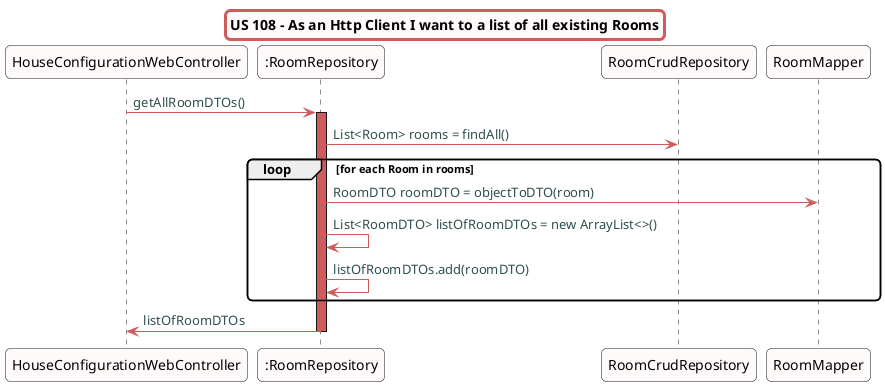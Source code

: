 @startuml
skinparam titleBorderRoundCorner 10
skinparam titleBorderThickness 3
skinparam titleBorderColor indianred
skinparam titleBackgroundColor snow
skinparam FontName quicksand

skinparam actor {
 	BorderColor indianred
 	backgroundColor Snow
 	}

 skinparam sequence {
 	LifeLineBackgroundColor indianred
 	ParticipantBackgroundColor snow
}

 skinparam roundcorner 10

 skinparam component {
   arrowThickness 1
   ArrowFontName Verdana
   ArrowColor indianred
   ArrowFontColor darkslategrey
 }
title US 108 - As an Http Client I want to a list of all existing Rooms


"HouseConfigurationWebController" -> ":RoomRepository":  getAllRoomDTOs()
activate ":RoomRepository"
":RoomRepository" -> "RoomCrudRepository": List<Room> rooms = findAll()
loop for each Room in rooms
":RoomRepository" -> "RoomMapper": RoomDTO roomDTO = objectToDTO(room)
":RoomRepository" -> ":RoomRepository": List<RoomDTO> listOfRoomDTOs = new ArrayList<>()
":RoomRepository" -> ":RoomRepository": listOfRoomDTOs.add(roomDTO)
end
":RoomRepository" -> "HouseConfigurationWebController": listOfRoomDTOs
deactivate ":RoomRepository"
@enduml